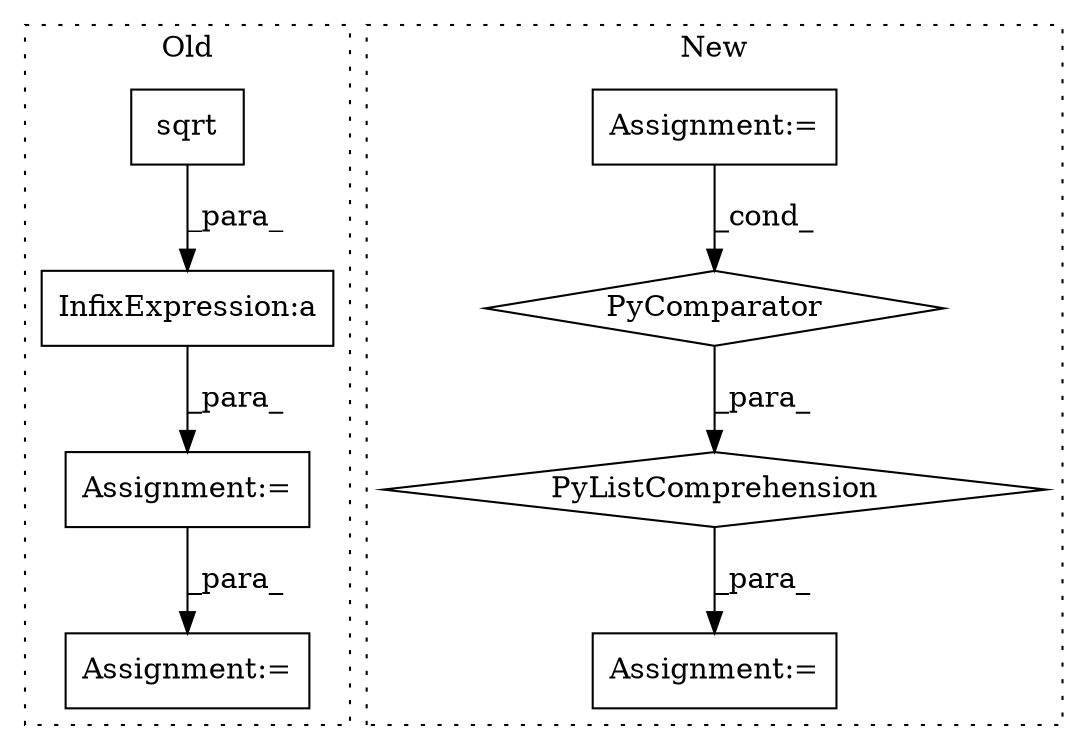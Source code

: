 digraph G {
subgraph cluster0 {
1 [label="sqrt" a="32" s="5544,5571" l="5,1" shape="box"];
3 [label="Assignment:=" a="7" s="5526" l="1" shape="box"];
7 [label="Assignment:=" a="7" s="5611" l="2" shape="box"];
8 [label="InfixExpression:a" a="27" s="5535" l="3" shape="box"];
label = "Old";
style="dotted";
}
subgraph cluster1 {
2 [label="PyListComprehension" a="109" s="6016" l="139" shape="diamond"];
4 [label="Assignment:=" a="7" s="5842" l="1" shape="box"];
5 [label="PyComparator" a="113" s="6125" l="22" shape="diamond"];
6 [label="Assignment:=" a="7" s="6164" l="1" shape="box"];
label = "New";
style="dotted";
}
1 -> 8 [label="_para_"];
2 -> 6 [label="_para_"];
3 -> 7 [label="_para_"];
4 -> 5 [label="_cond_"];
5 -> 2 [label="_para_"];
8 -> 3 [label="_para_"];
}